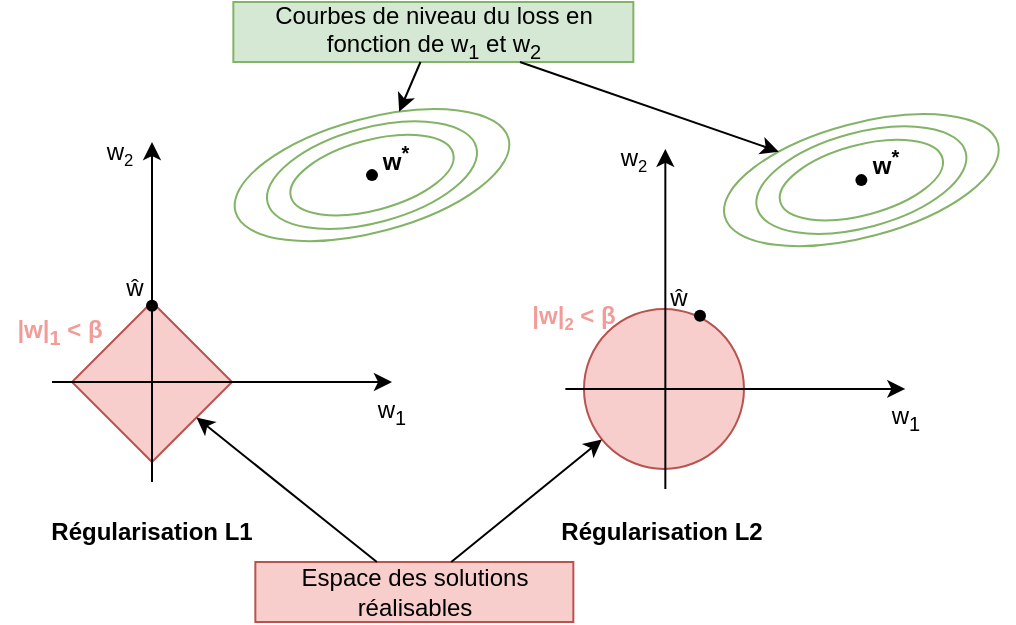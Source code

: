 <mxfile version="17.4.2" type="device" pages="2"><diagram id="nRvmlfMqoh6waTCXqjPZ" name="L1vsL2"><mxGraphModel dx="1422" dy="873" grid="1" gridSize="10" guides="1" tooltips="1" connect="1" arrows="1" fold="1" page="1" pageScale="1" pageWidth="827" pageHeight="1169" math="0" shadow="0"><root><mxCell id="0"/><mxCell id="1" parent="0"/><mxCell id="faG-Xosy0WZBbwFANQeM-27" value="" style="ellipse;whiteSpace=wrap;html=1;aspect=fixed;fillColor=#f8cecc;strokeColor=#b85450;" parent="1" vertex="1"><mxGeometry x="351.99" y="193.44" width="80" height="80" as="geometry"/></mxCell><mxCell id="faG-Xosy0WZBbwFANQeM-5" value="" style="rhombus;whiteSpace=wrap;html=1;fillColor=#f8cecc;strokeColor=#b85450;" parent="1" vertex="1"><mxGeometry x="96" y="190" width="80" height="80" as="geometry"/></mxCell><mxCell id="faG-Xosy0WZBbwFANQeM-1" value="" style="endArrow=classic;html=1;rounded=0;" parent="1" edge="1"><mxGeometry width="50" height="50" relative="1" as="geometry"><mxPoint x="86" y="230" as="sourcePoint"/><mxPoint x="256" y="230" as="targetPoint"/></mxGeometry></mxCell><mxCell id="faG-Xosy0WZBbwFANQeM-2" value="" style="endArrow=classic;html=1;rounded=0;startArrow=none;" parent="1" source="9hk9S1m6pLPk9W0g3UWi-3" edge="1"><mxGeometry width="50" height="50" relative="1" as="geometry"><mxPoint x="136" y="280" as="sourcePoint"/><mxPoint x="136" y="110" as="targetPoint"/></mxGeometry></mxCell><mxCell id="faG-Xosy0WZBbwFANQeM-3" value="w&lt;sub&gt;1&lt;/sub&gt;" style="text;html=1;strokeColor=none;fillColor=none;align=center;verticalAlign=middle;whiteSpace=wrap;rounded=0;" parent="1" vertex="1"><mxGeometry x="226" y="230" width="60" height="30" as="geometry"/></mxCell><mxCell id="faG-Xosy0WZBbwFANQeM-4" value="w&lt;span style=&quot;font-size: 10px&quot;&gt;&lt;sub&gt;2&lt;/sub&gt;&lt;/span&gt;" style="text;html=1;strokeColor=none;fillColor=none;align=center;verticalAlign=middle;whiteSpace=wrap;rounded=0;" parent="1" vertex="1"><mxGeometry x="90" y="100" width="60" height="30" as="geometry"/></mxCell><mxCell id="faG-Xosy0WZBbwFANQeM-6" value="&lt;font color=&quot;#f19c99&quot;&gt;&lt;b&gt;|w|&lt;sub&gt;1&lt;/sub&gt;&amp;nbsp;&amp;lt; β&lt;/b&gt;&lt;/font&gt;" style="text;html=1;strokeColor=none;fillColor=none;align=center;verticalAlign=middle;whiteSpace=wrap;rounded=0;" parent="1" vertex="1"><mxGeometry x="60" y="190" width="60" height="30" as="geometry"/></mxCell><mxCell id="faG-Xosy0WZBbwFANQeM-9" value="" style="shape=waypoint;sketch=0;fillStyle=solid;size=6;pointerEvents=1;points=[];fillColor=none;resizable=0;rotatable=0;perimeter=centerPerimeter;snapToPoint=1;fontColor=#F19C99;" parent="1" vertex="1"><mxGeometry x="226" y="106.56" width="40" height="40" as="geometry"/></mxCell><mxCell id="faG-Xosy0WZBbwFANQeM-10" style="edgeStyle=orthogonalEdgeStyle;rounded=0;orthogonalLoop=1;jettySize=auto;html=1;entryX=0.496;entryY=0.032;entryDx=0;entryDy=0;entryPerimeter=0;fontColor=#F19C99;" parent="1" source="faG-Xosy0WZBbwFANQeM-9" target="faG-Xosy0WZBbwFANQeM-9" edge="1"><mxGeometry relative="1" as="geometry"/></mxCell><mxCell id="faG-Xosy0WZBbwFANQeM-11" value="&lt;font color=&quot;#000000&quot;&gt;&lt;b&gt;w&lt;sup&gt;*&lt;/sup&gt;&lt;/b&gt;&lt;/font&gt;" style="text;html=1;strokeColor=none;fillColor=none;align=center;verticalAlign=middle;whiteSpace=wrap;rounded=0;fontColor=#F19C99;" parent="1" vertex="1"><mxGeometry x="228" y="102.81" width="60" height="30" as="geometry"/></mxCell><mxCell id="faG-Xosy0WZBbwFANQeM-12" value="" style="ellipse;whiteSpace=wrap;html=1;fillColor=none;rotation=-15;strokeColor=#82b366;" parent="1" vertex="1"><mxGeometry x="204" y="109.06" width="84" height="35" as="geometry"/></mxCell><mxCell id="faG-Xosy0WZBbwFANQeM-13" value="" style="ellipse;whiteSpace=wrap;html=1;fillColor=none;rotation=-15;strokeColor=#82b366;" parent="1" vertex="1"><mxGeometry x="192" y="102.81" width="108" height="47.5" as="geometry"/></mxCell><mxCell id="faG-Xosy0WZBbwFANQeM-14" value="" style="ellipse;whiteSpace=wrap;html=1;fillColor=none;rotation=-15;strokeColor=#82b366;" parent="1" vertex="1"><mxGeometry x="175.32" y="98.12" width="141.35" height="56.88" as="geometry"/></mxCell><mxCell id="faG-Xosy0WZBbwFANQeM-16" value="" style="endArrow=classic;html=1;rounded=0;" parent="1" edge="1"><mxGeometry width="50" height="50" relative="1" as="geometry"><mxPoint x="342.67" y="233.44" as="sourcePoint"/><mxPoint x="512.67" y="233.44" as="targetPoint"/></mxGeometry></mxCell><mxCell id="faG-Xosy0WZBbwFANQeM-17" value="" style="endArrow=classic;html=1;rounded=0;" parent="1" edge="1"><mxGeometry width="50" height="50" relative="1" as="geometry"><mxPoint x="392.67" y="283.44" as="sourcePoint"/><mxPoint x="392.67" y="113.44" as="targetPoint"/></mxGeometry></mxCell><mxCell id="faG-Xosy0WZBbwFANQeM-18" value="w&lt;sub&gt;1&lt;/sub&gt;" style="text;html=1;strokeColor=none;fillColor=none;align=center;verticalAlign=middle;whiteSpace=wrap;rounded=0;" parent="1" vertex="1"><mxGeometry x="482.67" y="233.44" width="60" height="30" as="geometry"/></mxCell><mxCell id="faG-Xosy0WZBbwFANQeM-19" value="w&lt;span style=&quot;font-size: 10px&quot;&gt;&lt;sub&gt;2&lt;/sub&gt;&lt;/span&gt;" style="text;html=1;strokeColor=none;fillColor=none;align=center;verticalAlign=middle;whiteSpace=wrap;rounded=0;" parent="1" vertex="1"><mxGeometry x="346.67" y="103.44" width="60" height="30" as="geometry"/></mxCell><mxCell id="faG-Xosy0WZBbwFANQeM-20" value="&lt;font color=&quot;#f19c99&quot;&gt;&lt;b&gt;|w|&lt;span style=&quot;font-size: 10px&quot;&gt;&lt;sub&gt;2&lt;/sub&gt;&lt;/span&gt;&amp;nbsp;&amp;lt; β&lt;/b&gt;&lt;/font&gt;" style="text;html=1;strokeColor=none;fillColor=none;align=center;verticalAlign=middle;whiteSpace=wrap;rounded=0;" parent="1" vertex="1"><mxGeometry x="316.67" y="181.88" width="60" height="30" as="geometry"/></mxCell><mxCell id="faG-Xosy0WZBbwFANQeM-30" value="Courbes de niveau du loss en fonction de w&lt;sub&gt;1&lt;/sub&gt;&amp;nbsp;et w&lt;sub&gt;2&lt;/sub&gt;" style="text;html=1;strokeColor=#82b366;fillColor=#d5e8d4;align=center;verticalAlign=middle;whiteSpace=wrap;rounded=0;" parent="1" vertex="1"><mxGeometry x="176.67" y="40" width="200" height="30" as="geometry"/></mxCell><mxCell id="faG-Xosy0WZBbwFANQeM-31" value="" style="endArrow=classic;html=1;rounded=0;fontColor=#000000;" parent="1" source="faG-Xosy0WZBbwFANQeM-30" target="faG-Xosy0WZBbwFANQeM-14" edge="1"><mxGeometry width="50" height="50" relative="1" as="geometry"><mxPoint x="350" y="190" as="sourcePoint"/><mxPoint x="400" y="140" as="targetPoint"/></mxGeometry></mxCell><mxCell id="faG-Xosy0WZBbwFANQeM-35" value="Espace des solutions réalisables" style="text;html=1;strokeColor=#b85450;fillColor=#f8cecc;align=center;verticalAlign=middle;whiteSpace=wrap;rounded=0;" parent="1" vertex="1"><mxGeometry x="187.67" y="320" width="159" height="30" as="geometry"/></mxCell><mxCell id="faG-Xosy0WZBbwFANQeM-36" value="" style="endArrow=classic;html=1;rounded=0;fontColor=#000000;strokeColor=#000000;" parent="1" source="faG-Xosy0WZBbwFANQeM-35" target="faG-Xosy0WZBbwFANQeM-5" edge="1"><mxGeometry width="50" height="50" relative="1" as="geometry"><mxPoint x="320" y="250" as="sourcePoint"/><mxPoint x="370" y="200" as="targetPoint"/></mxGeometry></mxCell><mxCell id="faG-Xosy0WZBbwFANQeM-37" value="" style="endArrow=classic;html=1;rounded=0;fontColor=#000000;strokeColor=#000000;" parent="1" source="faG-Xosy0WZBbwFANQeM-35" target="faG-Xosy0WZBbwFANQeM-27" edge="1"><mxGeometry width="50" height="50" relative="1" as="geometry"><mxPoint x="246.49" y="320" as="sourcePoint"/><mxPoint x="166" y="260" as="targetPoint"/></mxGeometry></mxCell><mxCell id="faG-Xosy0WZBbwFANQeM-38" value="" style="shape=waypoint;sketch=0;fillStyle=solid;size=6;pointerEvents=1;points=[];fillColor=none;resizable=0;rotatable=0;perimeter=centerPerimeter;snapToPoint=1;fontColor=#F19C99;" parent="1" vertex="1"><mxGeometry x="470.68" y="109.06" width="40" height="40" as="geometry"/></mxCell><mxCell id="faG-Xosy0WZBbwFANQeM-39" style="edgeStyle=orthogonalEdgeStyle;rounded=0;orthogonalLoop=1;jettySize=auto;html=1;entryX=0.496;entryY=0.032;entryDx=0;entryDy=0;entryPerimeter=0;fontColor=#F19C99;" parent="1" source="faG-Xosy0WZBbwFANQeM-38" target="faG-Xosy0WZBbwFANQeM-38" edge="1"><mxGeometry relative="1" as="geometry"/></mxCell><mxCell id="faG-Xosy0WZBbwFANQeM-40" value="&lt;font color=&quot;#000000&quot;&gt;&lt;b&gt;w&lt;sup&gt;*&lt;/sup&gt;&lt;/b&gt;&lt;/font&gt;" style="text;html=1;strokeColor=none;fillColor=none;align=center;verticalAlign=middle;whiteSpace=wrap;rounded=0;fontColor=#F19C99;" parent="1" vertex="1"><mxGeometry x="472.68" y="105.31" width="60" height="30" as="geometry"/></mxCell><mxCell id="faG-Xosy0WZBbwFANQeM-41" value="" style="ellipse;whiteSpace=wrap;html=1;fillColor=none;rotation=-15;strokeColor=#82b366;" parent="1" vertex="1"><mxGeometry x="448.68" y="111.56" width="84" height="35" as="geometry"/></mxCell><mxCell id="faG-Xosy0WZBbwFANQeM-42" value="" style="ellipse;whiteSpace=wrap;html=1;fillColor=none;rotation=-15;strokeColor=#82b366;" parent="1" vertex="1"><mxGeometry x="436.68" y="105.31" width="108" height="47.5" as="geometry"/></mxCell><mxCell id="faG-Xosy0WZBbwFANQeM-43" value="" style="ellipse;whiteSpace=wrap;html=1;fillColor=none;rotation=-15;strokeColor=#82b366;" parent="1" vertex="1"><mxGeometry x="420" y="100.62" width="141.35" height="56.88" as="geometry"/></mxCell><mxCell id="faG-Xosy0WZBbwFANQeM-44" value="" style="endArrow=classic;html=1;rounded=0;fontColor=#000000;" parent="1" source="faG-Xosy0WZBbwFANQeM-30" target="faG-Xosy0WZBbwFANQeM-43" edge="1"><mxGeometry width="50" height="50" relative="1" as="geometry"><mxPoint x="580.68" y="72.5" as="sourcePoint"/><mxPoint x="644.68" y="142.5" as="targetPoint"/></mxGeometry></mxCell><mxCell id="9hk9S1m6pLPk9W0g3UWi-3" value="" style="shape=waypoint;sketch=0;fillStyle=solid;size=6;pointerEvents=1;points=[];fillColor=none;resizable=0;rotatable=0;perimeter=centerPerimeter;snapToPoint=1;dashed=1;" parent="1" vertex="1"><mxGeometry x="116" y="171.88" width="40" height="40" as="geometry"/></mxCell><mxCell id="9hk9S1m6pLPk9W0g3UWi-5" value="" style="endArrow=none;html=1;rounded=0;" parent="1" target="9hk9S1m6pLPk9W0g3UWi-3" edge="1"><mxGeometry width="50" height="50" relative="1" as="geometry"><mxPoint x="136" y="280" as="sourcePoint"/><mxPoint x="136" y="110" as="targetPoint"/></mxGeometry></mxCell><mxCell id="9hk9S1m6pLPk9W0g3UWi-6" value="" style="shape=waypoint;sketch=0;fillStyle=solid;size=6;pointerEvents=1;points=[];fillColor=none;resizable=0;rotatable=0;perimeter=centerPerimeter;snapToPoint=1;dashed=1;" parent="1" vertex="1"><mxGeometry x="390" y="176.88" width="40" height="40" as="geometry"/></mxCell><mxCell id="9hk9S1m6pLPk9W0g3UWi-8" value="ŵ" style="text;html=1;strokeColor=none;fillColor=none;align=center;verticalAlign=middle;whiteSpace=wrap;rounded=0;" parent="1" vertex="1"><mxGeometry x="104.68" y="171.88" width="45.32" height="21.88" as="geometry"/></mxCell><mxCell id="9hk9S1m6pLPk9W0g3UWi-9" value="ŵ" style="text;html=1;strokeColor=none;fillColor=none;align=center;verticalAlign=middle;whiteSpace=wrap;rounded=0;" parent="1" vertex="1"><mxGeometry x="376.67" y="176.88" width="45.32" height="21.88" as="geometry"/></mxCell><mxCell id="uat7zkOrU7ygRrbSIB8Z-1" value="&lt;b&gt;Régularisation L1&lt;/b&gt;" style="text;html=1;strokeColor=none;fillColor=none;align=center;verticalAlign=middle;whiteSpace=wrap;rounded=0;" parent="1" vertex="1"><mxGeometry x="78" y="290" width="116" height="30" as="geometry"/></mxCell><mxCell id="uat7zkOrU7ygRrbSIB8Z-3" value="&lt;b&gt;Régularisation L2&lt;/b&gt;" style="text;html=1;strokeColor=none;fillColor=none;align=center;verticalAlign=middle;whiteSpace=wrap;rounded=0;" parent="1" vertex="1"><mxGeometry x="332.68" y="290" width="116" height="30" as="geometry"/></mxCell></root></mxGraphModel></diagram><diagram id="njiyTtRHrch-fFSkm5AE" name="biais-variance"><mxGraphModel dx="813" dy="499" grid="1" gridSize="10" guides="1" tooltips="1" connect="1" arrows="1" fold="1" page="1" pageScale="1" pageWidth="827" pageHeight="1169" math="0" shadow="0"><root><mxCell id="0"/><mxCell id="1" parent="0"/><mxCell id="VF6iwFbFPVaYtvEIVkiE-1" value="" style="endArrow=classic;html=1;rounded=0;" edge="1" parent="1"><mxGeometry width="50" height="50" relative="1" as="geometry"><mxPoint x="70" y="320" as="sourcePoint"/><mxPoint x="590" y="320" as="targetPoint"/></mxGeometry></mxCell><mxCell id="VF6iwFbFPVaYtvEIVkiE-2" value="" style="endArrow=classic;html=1;rounded=0;" edge="1" parent="1"><mxGeometry width="50" height="50" relative="1" as="geometry"><mxPoint x="130" y="360" as="sourcePoint"/><mxPoint x="130" y="30" as="targetPoint"/></mxGeometry></mxCell><mxCell id="VF6iwFbFPVaYtvEIVkiE-3" value="Complexité du modèle" style="text;html=1;strokeColor=none;fillColor=none;align=center;verticalAlign=middle;whiteSpace=wrap;rounded=0;" vertex="1" parent="1"><mxGeometry x="264" y="330" width="150" height="30" as="geometry"/></mxCell><mxCell id="VF6iwFbFPVaYtvEIVkiE-4" value="Erreur sur le jeu de test" style="text;html=1;strokeColor=none;fillColor=none;align=center;verticalAlign=middle;whiteSpace=wrap;rounded=0;" vertex="1" parent="1"><mxGeometry x="40" y="160" width="70" height="30" as="geometry"/></mxCell><mxCell id="VF6iwFbFPVaYtvEIVkiE-5" value="" style="curved=1;endArrow=none;html=1;rounded=0;strokeWidth=2;endFill=0;fillColor=#dae8fc;strokeColor=#007FFF;" edge="1" parent="1"><mxGeometry width="50" height="50" relative="1" as="geometry"><mxPoint x="170" y="90" as="sourcePoint"/><mxPoint x="580" y="310" as="targetPoint"/><Array as="points"><mxPoint x="180" y="200"/><mxPoint x="330" y="280"/></Array></mxGeometry></mxCell><mxCell id="VF6iwFbFPVaYtvEIVkiE-7" value="Biais" style="text;html=1;strokeColor=none;fillColor=none;align=center;verticalAlign=middle;whiteSpace=wrap;rounded=0;" vertex="1" parent="1"><mxGeometry x="580" y="210" width="40" height="30" as="geometry"/></mxCell><mxCell id="VF6iwFbFPVaYtvEIVkiE-8" value="" style="endArrow=classic;html=1;rounded=0;strokeColor=#000000;strokeWidth=1;" edge="1" parent="1" source="VF6iwFbFPVaYtvEIVkiE-7"><mxGeometry width="50" height="50" relative="1" as="geometry"><mxPoint x="350" y="260" as="sourcePoint"/><mxPoint x="390" y="280" as="targetPoint"/></mxGeometry></mxCell><mxCell id="VF6iwFbFPVaYtvEIVkiE-9" value="" style="endArrow=none;html=1;rounded=0;strokeColor=#7F00FF;strokeWidth=2;" edge="1" parent="1"><mxGeometry width="50" height="50" relative="1" as="geometry"><mxPoint x="170" y="300" as="sourcePoint"/><mxPoint x="580" y="300" as="targetPoint"/></mxGeometry></mxCell><mxCell id="VF6iwFbFPVaYtvEIVkiE-10" value="Bruit" style="text;html=1;strokeColor=none;fillColor=none;align=center;verticalAlign=middle;whiteSpace=wrap;rounded=0;" vertex="1" parent="1"><mxGeometry x="630" y="250" width="40" height="30" as="geometry"/></mxCell><mxCell id="VF6iwFbFPVaYtvEIVkiE-11" value="" style="endArrow=classic;html=1;rounded=0;strokeColor=#000000;strokeWidth=1;" edge="1" parent="1" source="VF6iwFbFPVaYtvEIVkiE-10"><mxGeometry width="50" height="50" relative="1" as="geometry"><mxPoint x="620" y="235" as="sourcePoint"/><mxPoint x="570" y="300" as="targetPoint"/></mxGeometry></mxCell><mxCell id="VF6iwFbFPVaYtvEIVkiE-12" value="" style="curved=1;endArrow=none;html=1;rounded=0;strokeWidth=2;endFill=0;fillColor=#dae8fc;strokeColor=#FF8000;" edge="1" parent="1"><mxGeometry width="50" height="50" relative="1" as="geometry"><mxPoint x="170" y="280" as="sourcePoint"/><mxPoint x="590" y="90" as="targetPoint"/><Array as="points"><mxPoint x="520" y="280"/></Array></mxGeometry></mxCell><mxCell id="VF6iwFbFPVaYtvEIVkiE-13" value="Variance" style="text;html=1;strokeColor=none;fillColor=none;align=center;verticalAlign=middle;whiteSpace=wrap;rounded=0;" vertex="1" parent="1"><mxGeometry x="600" y="130" width="60" height="30" as="geometry"/></mxCell><mxCell id="VF6iwFbFPVaYtvEIVkiE-14" value="" style="endArrow=classic;html=1;rounded=0;strokeColor=#000000;strokeWidth=1;" edge="1" parent="1" source="VF6iwFbFPVaYtvEIVkiE-13"><mxGeometry width="50" height="50" relative="1" as="geometry"><mxPoint x="560" y="238" as="sourcePoint"/><mxPoint x="530" y="180" as="targetPoint"/></mxGeometry></mxCell><mxCell id="VF6iwFbFPVaYtvEIVkiE-15" value="" style="curved=1;endArrow=none;html=1;rounded=0;strokeWidth=2;endFill=0;fillColor=#f8cecc;strokeColor=#FF0000;" edge="1" parent="1"><mxGeometry width="50" height="50" relative="1" as="geometry"><mxPoint x="170" y="50" as="sourcePoint"/><mxPoint x="590" y="50" as="targetPoint"/><Array as="points"><mxPoint x="290" y="260"/><mxPoint x="500" y="160"/></Array></mxGeometry></mxCell><mxCell id="VF6iwFbFPVaYtvEIVkiE-16" value="" style="endArrow=none;dashed=1;html=1;dashPattern=1 3;strokeWidth=2;rounded=0;" edge="1" parent="1"><mxGeometry width="50" height="50" relative="1" as="geometry"><mxPoint x="350" y="310" as="sourcePoint"/><mxPoint x="350" y="40" as="targetPoint"/></mxGeometry></mxCell><mxCell id="VF6iwFbFPVaYtvEIVkiE-17" value="Erreur totale" style="text;html=1;strokeColor=none;fillColor=none;align=center;verticalAlign=middle;whiteSpace=wrap;rounded=0;" vertex="1" parent="1"><mxGeometry x="630" y="60" width="60" height="30" as="geometry"/></mxCell><mxCell id="VF6iwFbFPVaYtvEIVkiE-18" value="" style="endArrow=classic;html=1;rounded=0;strokeColor=#000000;strokeWidth=1;" edge="1" parent="1" source="VF6iwFbFPVaYtvEIVkiE-17"><mxGeometry width="50" height="50" relative="1" as="geometry"><mxPoint x="610" y="162.5" as="sourcePoint"/><mxPoint x="550" y="100" as="targetPoint"/></mxGeometry></mxCell><mxCell id="VF6iwFbFPVaYtvEIVkiE-20" value="Sous-apprentissage" style="rounded=1;whiteSpace=wrap;html=1;" vertex="1" parent="1"><mxGeometry x="240" y="50" width="90" height="40" as="geometry"/></mxCell><mxCell id="VF6iwFbFPVaYtvEIVkiE-21" value="Sur-apprentissage" style="rounded=1;whiteSpace=wrap;html=1;" vertex="1" parent="1"><mxGeometry x="390" y="50" width="90" height="40" as="geometry"/></mxCell><mxCell id="VF6iwFbFPVaYtvEIVkiE-22" value="" style="endArrow=classic;html=1;rounded=0;strokeColor=#000000;strokeWidth=1;" edge="1" parent="1"><mxGeometry width="50" height="50" relative="1" as="geometry"><mxPoint x="330" y="100" as="sourcePoint"/><mxPoint x="240" y="100" as="targetPoint"/><Array as="points"><mxPoint x="330" y="100"/></Array></mxGeometry></mxCell><mxCell id="VF6iwFbFPVaYtvEIVkiE-23" value="" style="endArrow=classic;html=1;rounded=0;strokeColor=#000000;strokeWidth=1;" edge="1" parent="1"><mxGeometry width="50" height="50" relative="1" as="geometry"><mxPoint x="390" y="100" as="sourcePoint"/><mxPoint x="480" y="100" as="targetPoint"/><Array as="points"><mxPoint x="390" y="100"/></Array></mxGeometry></mxCell></root></mxGraphModel></diagram></mxfile>